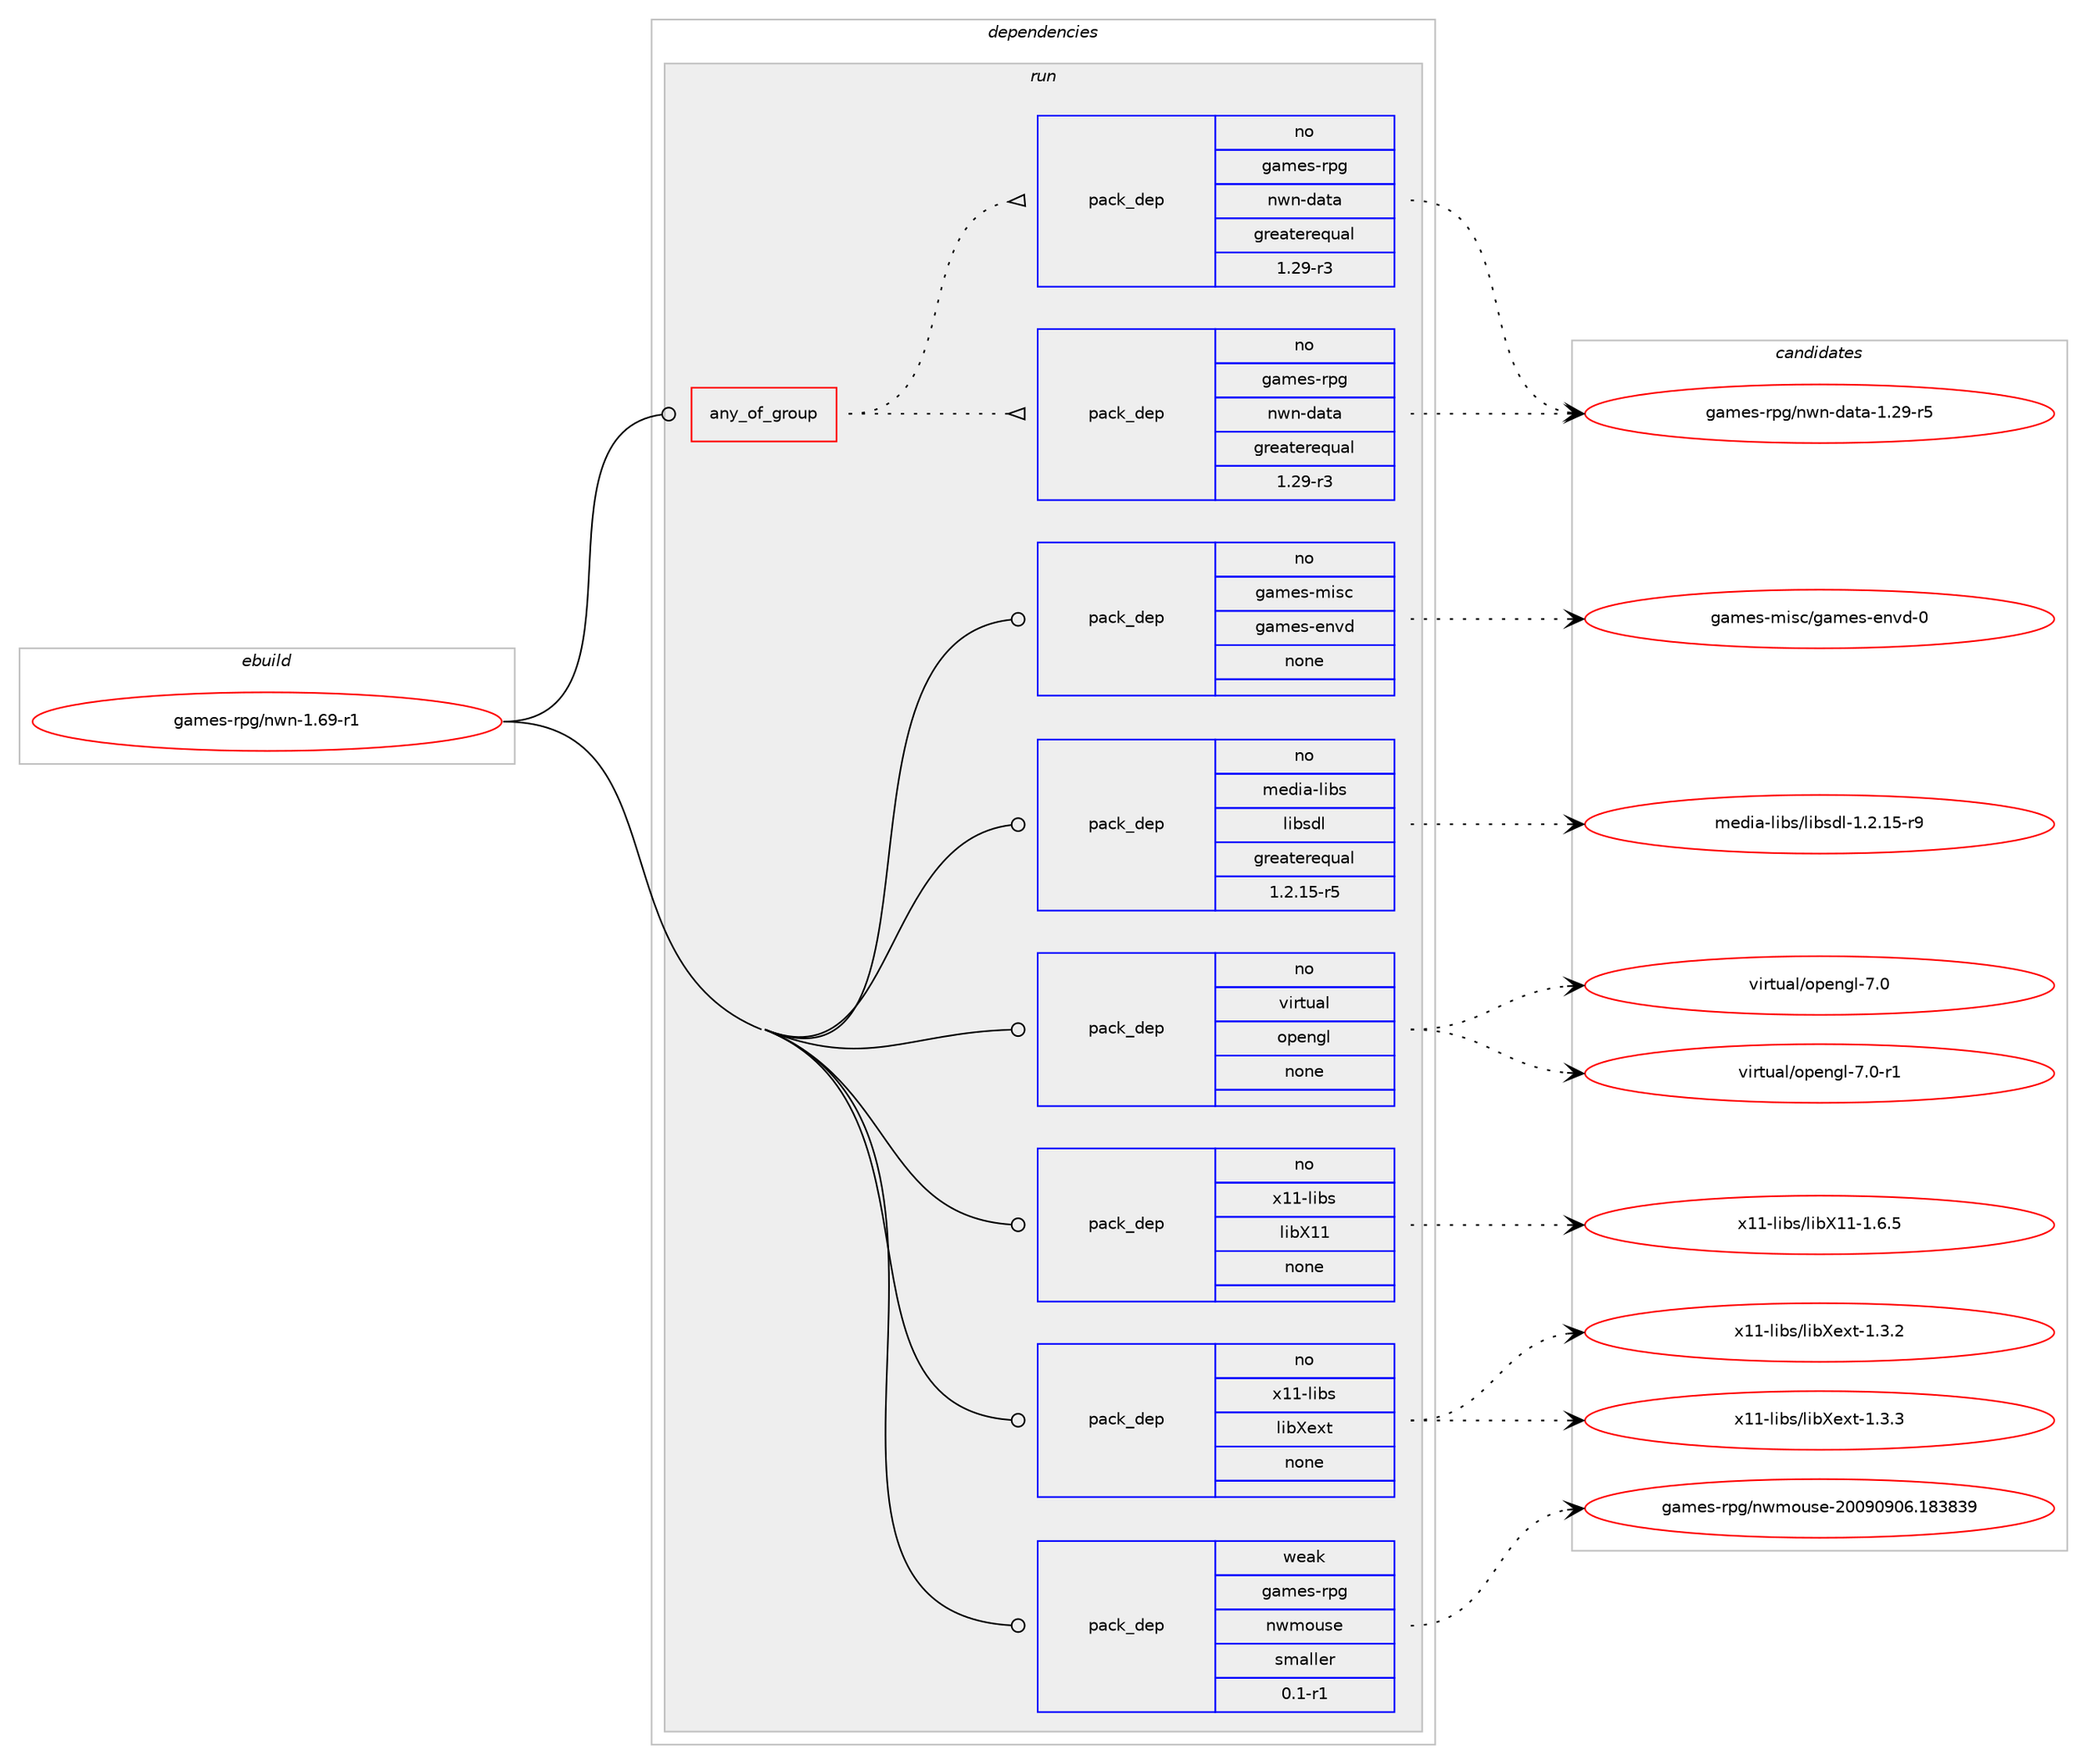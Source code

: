 digraph prolog {

# *************
# Graph options
# *************

newrank=true;
concentrate=true;
compound=true;
graph [rankdir=LR,fontname=Helvetica,fontsize=10,ranksep=1.5];#, ranksep=2.5, nodesep=0.2];
edge  [arrowhead=vee];
node  [fontname=Helvetica,fontsize=10];

# **********
# The ebuild
# **********

subgraph cluster_leftcol {
color=gray;
rank=same;
label=<<i>ebuild</i>>;
id [label="games-rpg/nwn-1.69-r1", color=red, width=4, href="../games-rpg/nwn-1.69-r1.svg"];
}

# ****************
# The dependencies
# ****************

subgraph cluster_midcol {
color=gray;
label=<<i>dependencies</i>>;
subgraph cluster_compile {
fillcolor="#eeeeee";
style=filled;
label=<<i>compile</i>>;
}
subgraph cluster_compileandrun {
fillcolor="#eeeeee";
style=filled;
label=<<i>compile and run</i>>;
}
subgraph cluster_run {
fillcolor="#eeeeee";
style=filled;
label=<<i>run</i>>;
subgraph any4691 {
dependency302850 [label=<<TABLE BORDER="0" CELLBORDER="1" CELLSPACING="0" CELLPADDING="4"><TR><TD CELLPADDING="10">any_of_group</TD></TR></TABLE>>, shape=none, color=red];subgraph pack217128 {
dependency302851 [label=<<TABLE BORDER="0" CELLBORDER="1" CELLSPACING="0" CELLPADDING="4" WIDTH="220"><TR><TD ROWSPAN="6" CELLPADDING="30">pack_dep</TD></TR><TR><TD WIDTH="110">no</TD></TR><TR><TD>games-rpg</TD></TR><TR><TD>nwn-data</TD></TR><TR><TD>greaterequal</TD></TR><TR><TD>1.29-r3</TD></TR></TABLE>>, shape=none, color=blue];
}
dependency302850:e -> dependency302851:w [weight=20,style="dotted",arrowhead="oinv"];
subgraph pack217129 {
dependency302852 [label=<<TABLE BORDER="0" CELLBORDER="1" CELLSPACING="0" CELLPADDING="4" WIDTH="220"><TR><TD ROWSPAN="6" CELLPADDING="30">pack_dep</TD></TR><TR><TD WIDTH="110">no</TD></TR><TR><TD>games-rpg</TD></TR><TR><TD>nwn-data</TD></TR><TR><TD>greaterequal</TD></TR><TR><TD>1.29-r3</TD></TR></TABLE>>, shape=none, color=blue];
}
dependency302850:e -> dependency302852:w [weight=20,style="dotted",arrowhead="oinv"];
}
id:e -> dependency302850:w [weight=20,style="solid",arrowhead="odot"];
subgraph pack217130 {
dependency302853 [label=<<TABLE BORDER="0" CELLBORDER="1" CELLSPACING="0" CELLPADDING="4" WIDTH="220"><TR><TD ROWSPAN="6" CELLPADDING="30">pack_dep</TD></TR><TR><TD WIDTH="110">no</TD></TR><TR><TD>games-misc</TD></TR><TR><TD>games-envd</TD></TR><TR><TD>none</TD></TR><TR><TD></TD></TR></TABLE>>, shape=none, color=blue];
}
id:e -> dependency302853:w [weight=20,style="solid",arrowhead="odot"];
subgraph pack217131 {
dependency302854 [label=<<TABLE BORDER="0" CELLBORDER="1" CELLSPACING="0" CELLPADDING="4" WIDTH="220"><TR><TD ROWSPAN="6" CELLPADDING="30">pack_dep</TD></TR><TR><TD WIDTH="110">no</TD></TR><TR><TD>media-libs</TD></TR><TR><TD>libsdl</TD></TR><TR><TD>greaterequal</TD></TR><TR><TD>1.2.15-r5</TD></TR></TABLE>>, shape=none, color=blue];
}
id:e -> dependency302854:w [weight=20,style="solid",arrowhead="odot"];
subgraph pack217132 {
dependency302855 [label=<<TABLE BORDER="0" CELLBORDER="1" CELLSPACING="0" CELLPADDING="4" WIDTH="220"><TR><TD ROWSPAN="6" CELLPADDING="30">pack_dep</TD></TR><TR><TD WIDTH="110">no</TD></TR><TR><TD>virtual</TD></TR><TR><TD>opengl</TD></TR><TR><TD>none</TD></TR><TR><TD></TD></TR></TABLE>>, shape=none, color=blue];
}
id:e -> dependency302855:w [weight=20,style="solid",arrowhead="odot"];
subgraph pack217133 {
dependency302856 [label=<<TABLE BORDER="0" CELLBORDER="1" CELLSPACING="0" CELLPADDING="4" WIDTH="220"><TR><TD ROWSPAN="6" CELLPADDING="30">pack_dep</TD></TR><TR><TD WIDTH="110">no</TD></TR><TR><TD>x11-libs</TD></TR><TR><TD>libX11</TD></TR><TR><TD>none</TD></TR><TR><TD></TD></TR></TABLE>>, shape=none, color=blue];
}
id:e -> dependency302856:w [weight=20,style="solid",arrowhead="odot"];
subgraph pack217134 {
dependency302857 [label=<<TABLE BORDER="0" CELLBORDER="1" CELLSPACING="0" CELLPADDING="4" WIDTH="220"><TR><TD ROWSPAN="6" CELLPADDING="30">pack_dep</TD></TR><TR><TD WIDTH="110">no</TD></TR><TR><TD>x11-libs</TD></TR><TR><TD>libXext</TD></TR><TR><TD>none</TD></TR><TR><TD></TD></TR></TABLE>>, shape=none, color=blue];
}
id:e -> dependency302857:w [weight=20,style="solid",arrowhead="odot"];
subgraph pack217135 {
dependency302858 [label=<<TABLE BORDER="0" CELLBORDER="1" CELLSPACING="0" CELLPADDING="4" WIDTH="220"><TR><TD ROWSPAN="6" CELLPADDING="30">pack_dep</TD></TR><TR><TD WIDTH="110">weak</TD></TR><TR><TD>games-rpg</TD></TR><TR><TD>nwmouse</TD></TR><TR><TD>smaller</TD></TR><TR><TD>0.1-r1</TD></TR></TABLE>>, shape=none, color=blue];
}
id:e -> dependency302858:w [weight=20,style="solid",arrowhead="odot"];
}
}

# **************
# The candidates
# **************

subgraph cluster_choices {
rank=same;
color=gray;
label=<<i>candidates</i>>;

subgraph choice217128 {
color=black;
nodesep=1;
choice10397109101115451141121034711011911045100971169745494650574511453 [label="games-rpg/nwn-data-1.29-r5", color=red, width=4,href="../games-rpg/nwn-data-1.29-r5.svg"];
dependency302851:e -> choice10397109101115451141121034711011911045100971169745494650574511453:w [style=dotted,weight="100"];
}
subgraph choice217129 {
color=black;
nodesep=1;
choice10397109101115451141121034711011911045100971169745494650574511453 [label="games-rpg/nwn-data-1.29-r5", color=red, width=4,href="../games-rpg/nwn-data-1.29-r5.svg"];
dependency302852:e -> choice10397109101115451141121034711011911045100971169745494650574511453:w [style=dotted,weight="100"];
}
subgraph choice217130 {
color=black;
nodesep=1;
choice1039710910111545109105115994710397109101115451011101181004548 [label="games-misc/games-envd-0", color=red, width=4,href="../games-misc/games-envd-0.svg"];
dependency302853:e -> choice1039710910111545109105115994710397109101115451011101181004548:w [style=dotted,weight="100"];
}
subgraph choice217131 {
color=black;
nodesep=1;
choice1091011001059745108105981154710810598115100108454946504649534511457 [label="media-libs/libsdl-1.2.15-r9", color=red, width=4,href="../media-libs/libsdl-1.2.15-r9.svg"];
dependency302854:e -> choice1091011001059745108105981154710810598115100108454946504649534511457:w [style=dotted,weight="100"];
}
subgraph choice217132 {
color=black;
nodesep=1;
choice118105114116117971084711111210111010310845554648 [label="virtual/opengl-7.0", color=red, width=4,href="../virtual/opengl-7.0.svg"];
choice1181051141161179710847111112101110103108455546484511449 [label="virtual/opengl-7.0-r1", color=red, width=4,href="../virtual/opengl-7.0-r1.svg"];
dependency302855:e -> choice118105114116117971084711111210111010310845554648:w [style=dotted,weight="100"];
dependency302855:e -> choice1181051141161179710847111112101110103108455546484511449:w [style=dotted,weight="100"];
}
subgraph choice217133 {
color=black;
nodesep=1;
choice120494945108105981154710810598884949454946544653 [label="x11-libs/libX11-1.6.5", color=red, width=4,href="../x11-libs/libX11-1.6.5.svg"];
dependency302856:e -> choice120494945108105981154710810598884949454946544653:w [style=dotted,weight="100"];
}
subgraph choice217134 {
color=black;
nodesep=1;
choice12049494510810598115471081059888101120116454946514650 [label="x11-libs/libXext-1.3.2", color=red, width=4,href="../x11-libs/libXext-1.3.2.svg"];
choice12049494510810598115471081059888101120116454946514651 [label="x11-libs/libXext-1.3.3", color=red, width=4,href="../x11-libs/libXext-1.3.3.svg"];
dependency302857:e -> choice12049494510810598115471081059888101120116454946514650:w [style=dotted,weight="100"];
dependency302857:e -> choice12049494510810598115471081059888101120116454946514651:w [style=dotted,weight="100"];
}
subgraph choice217135 {
color=black;
nodesep=1;
choice10397109101115451141121034711011910911111711510145504848574857485446495651565157 [label="games-rpg/nwmouse-20090906.183839", color=red, width=4,href="../games-rpg/nwmouse-20090906.183839.svg"];
dependency302858:e -> choice10397109101115451141121034711011910911111711510145504848574857485446495651565157:w [style=dotted,weight="100"];
}
}

}

